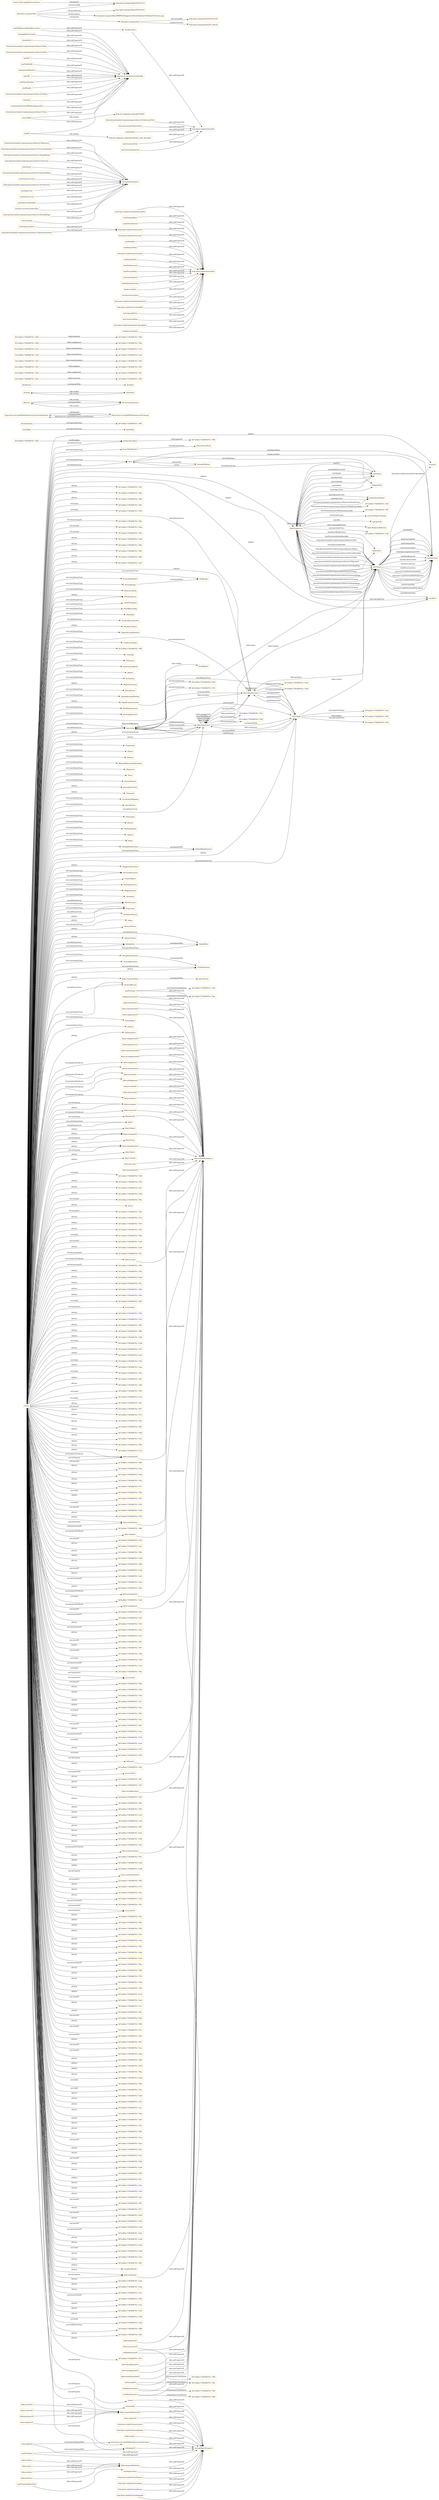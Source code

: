 digraph ar2dtool_diagram { 
rankdir=LR;
size="1501"
node [shape = rectangle, color="orange"]; "base:ObraArtistica" "base:Blog" ":AnalogItem" ":ProceedingsPaper" "3b7ec8bd:17363006761:-7f94" ":ReferenceWork" ":PeriodicalIssue" ":CaseForSupport" ":SoundRecording" ":Metadata" ":ArchivalDocumentSet" "3b7ec8bd:17363006761:-7f93" ":BachelorsThesis" ":DigitalStorageMedium" "fabio:Endeavour" ":ConferencePaper" "3b7ec8bd:17363006761:-7f6f" ":Ontology" ":Thesaurus" ":InstructionalWork" ":Report" "http://www.w3.org/2004/02/skos/core#ConceptScheme" ":Vocabulary" ":ReportDocument" ":JournalIssue" ":StorageMedium" ":AnalogStorageMedium" ":Abstract" ":DisciplineDictionary" ":WebManifestation" ":PatentApplication" "fabio:Item" ":StillImage" ":Item" ":RapidCommunication" ":Proposition" ":Patent" ":Dataset" ":MinimalInformationStandard" ":Magazine" ":Excerpt" ":Entry" ":JournalVolume" ":JournalNewsItem" ":Taxonomy" ":VocabularyMapping" ":Quotation" ":Specification" ":AnalogManifestation" ":BriefReport" ":BookSeries" ":Newspaper" ":Review" ":WorkshopPaper" "owl:Thing" ":Opinion" ":Book" ":MovingImage" "fabio:Expression" "3b7ec8bd:17363006761:-7f8d" ":MagazineNewsItem" ":ArchivalDocument" "http://www.w3.org/2004/02/skos/core#Concept" ":BookSet" ":ProjectReport" ":NewspaperIssue" ":MagazineIssue" ":Periodical" ":Manifestation" ":SubjectDiscipline" ":Expression" ":PeriodicalVolume" ":Policy" ":StructuredSummary" ":DoctoralThesis" ":SubjectTerm" ":MastersThesis" "fabio:Manifestation" ":GrantApplication" ":DigitalItem" ":DigitalManifestation" ":ArchivalRecord" ":TermDictionary" "fabio:Work" ":NewsReport" ":Journal" ":PeriodicalItem" ":AuthorityFile" ":Work" "fabio:Person" "3b7ec8bd:17363006761:-7f5d" "fabio:Subject" "3b7ec8bd:17363006761:-7edc" "3b7ec8bd:17363006761:-7f5b" "3b7ec8bd:17363006761:-7f33" "3b7ec8bd:17363006761:-7f4f" "3b7ec8bd:17363006761:-7eef" "fabio:ResponsibleEntity" "fabio:CorporateBody" "3b7ec8bd:17363006761:-7ec6" "3b7ec8bd:17363006761:-7f42" "fabio:Event" "3b7ec8bd:17363006761:-7f4d" "3b7ec8bd:17363006761:-7f32" "3b7ec8bd:17363006761:-7ed5" "3b7ec8bd:17363006761:-7f5c" "3b7ec8bd:17363006761:-7f4e" "3b7ec8bd:17363006761:-7ebf" "fabio:Place" "3b7ec8bd:17363006761:-7ec5" "3b7ec8bd:17363006761:-7f30" "3b7ec8bd:17363006761:-7f25" "3b7ec8bd:17363006761:-7ef0" "3b7ec8bd:17363006761:-7f50" "3b7ec8bd:17363006761:-7ed4" "3b7ec8bd:17363006761:-7f48" "3b7ec8bd:17363006761:-7f5e" "3b7ec8bd:17363006761:-7f49" "fabio:Object" "3b7ec8bd:17363006761:-7f2f" "3b7ec8bd:17363006761:-7f1f" "fabio:Concept" "3b7ec8bd:17363006761:-7edf" ; /*classes style*/
	"fabio:imitation" -> "fabio:relatedEndeavour" [ label = "rdfs:subPropertyOf" ];
	":hasPortrayal" -> "3b7ec8bd:17363006761:-7fa0" [ label = "owl:propertyChainAxiom" ];
	":hasPortrayal" -> "fabio:relatedEndeavour" [ label = "rdfs:subPropertyOf" ];
	"fabio:Manifestation" -> "3b7ec8bd:17363006761:-7ed4" [ label = "owl:equivalentClass" ];
	"fabio:Manifestation" -> "fabio:Work" [ label = "owl:disjointWith" ];
	"fabio:Manifestation" -> "3b7ec8bd:17363006761:-7ed5" [ label = "owl:equivalentClass" ];
	"http://purl.org/dc/terms/dateAccepted" -> "http://purl.org/dc/terms/date" [ label = "rdfs:subPropertyOf" ];
	"http://prismstandard.org/namespaces/basic/2.0/keyword" -> "owl:topDataProperty" [ label = "rdfs:subPropertyOf" ];
	":RapidCommunication" -> ":BriefReport" [ label = "rdfs:seeAlso" ];
	"base:Blog" -> "fabio:Blog" [ label = "owl:equivalentClass" ];
	":hasEmbargoDate" -> "http://purl.org/dc/terms/date" [ label = "rdfs:subPropertyOf" ];
	"fabio:successorOf" -> "fabio:relatedEndeavour" [ label = "rdfs:subPropertyOf" ];
	":isRepresentationOf" -> "fabio:relatedEndeavour" [ label = "rdfs:subPropertyOf" ];
	":isRepresentationOf" -> "3b7ec8bd:17363006761:-7fbc" [ label = "owl:propertyChainAxiom" ];
	"http://prismstandard.org/namespaces/basic/2.0/versionIdentifier" -> "owl:topDataProperty" [ label = "rdfs:subPropertyOf" ];
	"fabio:subject" -> "owl:topObjectProperty" [ label = "rdfs:subPropertyOf" ];
	":hasStandardNumber" -> "http://purl.org/dc/terms/identifier" [ label = "rdfs:subPropertyOf" ];
	"fabio:exemplar" -> "fabio:relatedEndeavour" [ label = "rdfs:subPropertyOf" ];
	"fabio:successor" -> "fabio:relatedEndeavour" [ label = "rdfs:subPropertyOf" ];
	":hasDateCollected" -> "http://purl.org/dc/terms/date" [ label = "rdfs:subPropertyOf" ];
	"fabio:CorporateBody" -> "fabio:Person" [ label = "owl:disjointWith" ];
	"fabio:ownerOf" -> "fabio:responsibleEntityOf" [ label = "rdfs:subPropertyOf" ];
	"http://prismstandard.org/namespaces/basic/2.0/alternateTitle" -> "http://purl.org/dc/terms/title" [ label = "rdfs:subPropertyOf" ];
	"fabio:Expression" -> "3b7ec8bd:17363006761:-7edf" [ label = "owl:equivalentClass" ];
	"fabio:Expression" -> "fabio:Work" [ label = "owl:disjointWith" ];
	"fabio:Expression" -> "fabio:Manifestation" [ label = "owl:disjointWith" ];
	"fabio:Expression" -> "3b7ec8bd:17363006761:-7f1f" [ label = "owl:equivalentClass" ];
	"fabio:Expression" -> "fabio:Item" [ label = "owl:disjointWith" ];
	"fabio:responsibleEntity" -> "owl:topObjectProperty" [ label = "rdfs:subPropertyOf" ];
	"http://prismstandard.org/namespaces/basic/2.0/pageRange" -> "owl:topDataProperty" [ label = "rdfs:subPropertyOf" ];
	"http://purl.org/dc/terms/license" -> "owl:topObjectProperty" [ label = "rdfs:subPropertyOf" ];
	"fabio:creatorOf" -> "fabio:responsibleEntityOf" [ label = "rdfs:subPropertyOf" ];
	"fabio:creator" -> "fabio:responsibleEntity" [ label = "rdfs:subPropertyOf" ];
	":hasPublicationYear" -> "http://purl.org/dc/terms/issued" [ label = "rdfs:subPropertyOf" ];
	"fabio:partOf" -> "fabio:relatedEndeavour" [ label = "rdfs:subPropertyOf" ];
	"http://prismstandard.org/namespaces/basic/2.0/section" -> "owl:topDataProperty" [ label = "rdfs:subPropertyOf" ];
	"http://purl.org/dc/terms/valid" -> "http://purl.org/dc/terms/date" [ label = "rdfs:subPropertyOf" ];
	":hasDeadline" -> "http://purl.org/dc/terms/date" [ label = "rdfs:subPropertyOf" ];
	":hasRequestDate" -> "http://purl.org/dc/terms/date" [ label = "rdfs:subPropertyOf" ];
	"base:ObraArtistica" -> "fabio:ArtisticWork" [ label = "owl:equivalentClass" ];
	"fabio:arrangementOf" -> "fabio:relatedEndeavour" [ label = "rdfs:subPropertyOf" ];
	":hasURL" -> "http://purl.org/dc/terms/identifier" [ label = "rdfs:subPropertyOf" ];
	"fabio:transformationOf" -> "fabio:relatedEndeavour" [ label = "rdfs:subPropertyOf" ];
	"http://prismstandard.org/namespaces/basic/2.0/publicationDate" -> "http://purl.org/dc/terms/issued" [ label = "rdfs:subPropertyOf" ];
	"http://purl.org/dc/terms/created" -> "http://purl.org/dc/terms/date" [ label = "rdfs:subPropertyOf" ];
	"https://w3id.org/def/microrrelatos" -> "http://purl.org/spar/fabio/2019-02-19" [ label = "owl:imports" ];
	":hasSubjectTerm" -> "owl:topObjectProperty" [ label = "rdfs:subPropertyOf" ];
	"fabio:imitationOf" -> "fabio:relatedEndeavour" [ label = "rdfs:subPropertyOf" ];
	"fabio:exemplarOf" -> "fabio:relatedEndeavour" [ label = "rdfs:subPropertyOf" ];
	":hasDepositDate" -> "http://purl.org/dc/terms/date" [ label = "rdfs:subPropertyOf" ];
	":hasSeason" -> "owl:topDataProperty" [ label = "rdfs:subPropertyOf" ];
	"fabio:embodimentOf" -> "fabio:relatedEndeavour" [ label = "rdfs:subPropertyOf" ];
	":isManifestationOf" -> "fabio:relatedEndeavour" [ label = "rdfs:subPropertyOf" ];
	":isManifestationOf" -> "3b7ec8bd:17363006761:-7f80" [ label = "owl:propertyChainAxiom" ];
	"http://purl.org/dc/terms/format" -> "owl:topObjectProperty" [ label = "rdfs:subPropertyOf" ];
	":hasPatentNumber" -> "http://purl.org/dc/terms/identifier" [ label = "rdfs:subPropertyOf" ];
	":hasDateReceived" -> "http://purl.org/dc/terms/date" [ label = "rdfs:subPropertyOf" ];
	":hasHandle" -> "http://purl.org/dc/terms/identifier" [ label = "rdfs:subPropertyOf" ];
	"http://prismstandard.org/namespaces/basic/2.0/startingPage" -> "owl:topDataProperty" [ label = "rdfs:subPropertyOf" ];
	":isPortrayalOf" -> "3b7ec8bd:17363006761:-7fdc" [ label = "owl:propertyChainAxiom" ];
	":isPortrayalOf" -> "fabio:relatedEndeavour" [ label = "rdfs:subPropertyOf" ];
	"http://purl.org/dc/terms/language" -> "owl:topObjectProperty" [ label = "rdfs:subPropertyOf" ];
	":hasDecisionDate" -> "http://purl.org/dc/terms/date" [ label = "rdfs:subPropertyOf" ];
	"http://prismstandard.org/namespaces/basic/2.0/eIssn" -> "http://purl.org/dc/terms/identifier" [ label = "rdfs:subPropertyOf" ];
	"http://www.w3.org/2004/02/skos/core#Concept" -> "http://www.w3.org/2004/02/skos/core#ConceptScheme" [ label = "owl:disjointWith" ];
	":hasCharacterCount" -> "owl:topDataProperty" [ label = "rdfs:subPropertyOf" ];
	":dateLastUpdated" -> "http://purl.org/dc/terms/date" [ label = "rdfs:subPropertyOf" ];
	"fabio:summarization" -> "fabio:relatedEndeavour" [ label = "rdfs:subPropertyOf" ];
	"fabio:reproductionOf" -> "fabio:relatedEndeavour" [ label = "rdfs:subPropertyOf" ];
	"fabio:supplementOf" -> "fabio:relatedEndeavour" [ label = "rdfs:subPropertyOf" ];
	":hasIssnL" -> "http://purl.org/dc/terms/identifier" [ label = "rdfs:subPropertyOf" ];
	"fabio:complementOf" -> "fabio:relatedEndeavour" [ label = "rdfs:subPropertyOf" ];
	"fabio:realization" -> "fabio:relatedEndeavour" [ label = "rdfs:subPropertyOf" ];
	":hasEmbargoDuration" -> "http://purl.org/dc/terms/date" [ label = "rdfs:subPropertyOf" ];
	":StructuredSummary" -> ":Abstract" [ label = "rdfs:seeAlso" ];
	":Excerpt" -> ":Quotation" [ label = "rdfs:seeAlso" ];
	"http://prismstandard.org/namespaces/basic/2.0/wordCount" -> "owl:topDataProperty" [ label = "rdfs:subPropertyOf" ];
	"base:microrrelatoTieneTitulo" -> "http://purl.org/dc/terms/title" [ label = "rdfs:subPropertyOf" ];
	":isStoredOn" -> "owl:topObjectProperty" [ label = "rdfs:subPropertyOf" ];
	":isDisciplineOf" -> "http://www.w3.org/2004/02/skos/core#inScheme" [ label = "owl:propertyDisjointWith" ];
	":isDisciplineOf" -> "owl:topObjectProperty" [ label = "rdfs:subPropertyOf" ];
	":hasAccessDate" -> "http://purl.org/dc/terms/date" [ label = "rdfs:subPropertyOf" ];
	":hasNationalLibraryOfMedicineJournalId" -> "http://purl.org/dc/terms/identifier" [ label = "rdfs:subPropertyOf" ];
	":hasDistributionDate" -> "http://purl.org/dc/terms/date" [ label = "rdfs:subPropertyOf" ];
	"fabio:supplement" -> "fabio:relatedEndeavour" [ label = "rdfs:subPropertyOf" ];
	"fabio:Work" -> "3b7ec8bd:17363006761:-7f25" [ label = "owl:equivalentClass" ];
	"fabio:Work" -> "3b7ec8bd:17363006761:-7edc" [ label = "owl:equivalentClass" ];
	":hasRepresentation" -> "fabio:relatedEndeavour" [ label = "rdfs:subPropertyOf" ];
	":hasRepresentation" -> "3b7ec8bd:17363006761:-7fdf" [ label = "owl:propertyChainAxiom" ];
	":PeriodicalItem" -> "3b7ec8bd:17363006761:-7f93" [ label = "owl:equivalentClass" ];
	"http://prismstandard.org/namespaces/basic/2.0/issn" -> "http://purl.org/dc/terms/identifier" [ label = "rdfs:subPropertyOf" ];
	"http://purl.org/dc/terms/dateSubmitted" -> "http://purl.org/dc/terms/date" [ label = "rdfs:subPropertyOf" ];
	":hasPageCount" -> "owl:topDataProperty" [ label = "rdfs:subPropertyOf" ];
	"fabio:reproduction" -> "fabio:relatedEndeavour" [ label = "rdfs:subPropertyOf" ];
	"fabio:producerOf" -> "fabio:responsibleEntityOf" [ label = "rdfs:subPropertyOf" ];
	":stores" -> "owl:topObjectProperty" [ label = "rdfs:subPropertyOf" ];
	":AnalogManifestation" -> ":DigitalManifestation" [ label = "owl:disjointWith" ];
	"fabio:summarizationOf" -> "fabio:relatedEndeavour" [ label = "rdfs:subPropertyOf" ];
	"fabio:transformation" -> "fabio:relatedEndeavour" [ label = "rdfs:subPropertyOf" ];
	":Abstract" -> ":StructuredSummary" [ label = "rdfs:seeAlso" ];
	":Abstract" -> ":StructuredSummary" [ label = "owl:disjointWith" ];
	"fabio:translation" -> "fabio:relatedEndeavour" [ label = "rdfs:subPropertyOf" ];
	":hasVolumeCount" -> "owl:topDataProperty" [ label = "rdfs:subPropertyOf" ];
	"fabio:reconfigurationOf" -> "fabio:relatedEndeavour" [ label = "rdfs:subPropertyOf" ];
	"http://www.w3.org/2004/02/skos/core#inScheme" -> "owl:topObjectProperty" [ label = "rdfs:subPropertyOf" ];
	"http://purl.org/dc/terms/modified" -> "http://purl.org/dc/terms/date" [ label = "rdfs:subPropertyOf" ];
	"fabio:abridgement" -> "fabio:relatedEndeavour" [ label = "rdfs:subPropertyOf" ];
	":hasDiscipline" -> ":isSchemeOf" [ label = "owl:propertyDisjointWith" ];
	":hasDiscipline" -> "owl:topObjectProperty" [ label = "rdfs:subPropertyOf" ];
	"http://purl.org/dc/terms/rights" -> "owl:topObjectProperty" [ label = "rdfs:subPropertyOf" ];
	"fabio:subjectOf" -> "owl:topObjectProperty" [ label = "rdfs:subPropertyOf" ];
	"http://purl.org/dc/terms/creator" -> "owl:topObjectProperty" [ label = "rdfs:subPropertyOf" ];
	"fabio:owner" -> "fabio:responsibleEntity" [ label = "rdfs:subPropertyOf" ];
	":hasManifestation" -> "fabio:relatedEndeavour" [ label = "rdfs:subPropertyOf" ];
	":hasManifestation" -> "3b7ec8bd:17363006761:-7fb0" [ label = "owl:propertyChainAxiom" ];
	"http://purl.org/spar/fabio" -> "http://purl.org/spar/fabio/2018-05-02" [ label = "owl:priorVersion" ];
	"http://purl.org/spar/fabio" -> "http://purl.org/spar/fabio/2019-02-19" [ label = "owl:versionIRI" ];
	"http://purl.org/spar/fabio" -> "http://purl.org/spar/fabio/FRBR%20diagram%20with%20new%20Fabio%20verbs.png" [ label = "dc:description" ];
	"http://purl.org/spar/fabio" -> "http://purl.org/spar/frbr" [ label = "owl:imports" ];
	"fabio:revision" -> "fabio:relatedEndeavour" [ label = "rdfs:subPropertyOf" ];
	":hasCODEN" -> "http://purl.org/dc/terms/identifier" [ label = "rdfs:subPropertyOf" ];
	":hasCODEN" -> "http://en.wikipedia.org/wiki/CODEN" [ label = "rdfs:seeAlso" ];
	":hasPubMedCentralId" -> "http://purl.org/dc/terms/identifier" [ label = "rdfs:subPropertyOf" ];
	":hasPII" -> "http://purl.org/dc/terms/identifier" [ label = "rdfs:subPropertyOf" ];
	":hasPII" -> "http://en.wikipedia.org/wiki/Publisher_Item_Identifier" [ label = "rdfs:seeAlso" ];
	":DisciplineDictionary" -> ":TermDictionary" [ label = "owl:disjointWith" ];
	"fabio:Item" -> "3b7ec8bd:17363006761:-7f2f" [ label = "owl:equivalentClass" ];
	"fabio:Item" -> "fabio:Work" [ label = "owl:disjointWith" ];
	"fabio:Item" -> "fabio:Manifestation" [ label = "owl:disjointWith" ];
	"fabio:Item" -> "3b7ec8bd:17363006761:-7f30" [ label = "owl:equivalentClass" ];
	"fabio:revisionOf" -> "fabio:relatedEndeavour" [ label = "rdfs:subPropertyOf" ];
	":hasSubtitle" -> "http://purl.org/dc/terms/title" [ label = "rdfs:subPropertyOf" ];
	"fabio:alternateOf" -> "fabio:relatedEndeavour" [ label = "rdfs:subPropertyOf" ];
	":hasShortTitle" -> "http://purl.org/dc/terms/title" [ label = "rdfs:subPropertyOf" ];
	":MovingImage" -> ":StillImage" [ label = "owl:disjointWith" ];
	"fabio:realizationOf" -> "fabio:relatedEndeavour" [ label = "rdfs:subPropertyOf" ];
	":hasArXivId" -> "http://purl.org/dc/terms/identifier" [ label = "rdfs:subPropertyOf" ];
	"fabio:alternate" -> "fabio:relatedEndeavour" [ label = "rdfs:subPropertyOf" ];
	":hasSequenceIdentifier" -> "owl:topDataProperty" [ label = "rdfs:subPropertyOf" ];
	"http://prismstandard.org/namespaces/basic/2.0/doi" -> "http://purl.org/dc/terms/identifier" [ label = "rdfs:subPropertyOf" ];
	":hasTranslatedTitle" -> "http://purl.org/dc/terms/title" [ label = "rdfs:subPropertyOf" ];
	":hasElectronicArticleIdentifier" -> "owl:topDataProperty" [ label = "rdfs:subPropertyOf" ];
	"http://prismstandard.org/namespaces/basic/2.0/isbn" -> "http://purl.org/dc/terms/identifier" [ label = "rdfs:subPropertyOf" ];
	"fabio:realizer" -> "fabio:responsibleEntity" [ label = "rdfs:subPropertyOf" ];
	"http://prismstandard.org/namespaces/basic/2.0/endingPage" -> "owl:topDataProperty" [ label = "rdfs:subPropertyOf" ];
	"fabio:embodiment" -> "fabio:relatedEndeavour" [ label = "rdfs:subPropertyOf" ];
	"http://purl.org/spar/frbr" -> "http://purl.org/spar/frbr/2018-03-29" [ label = "owl:versionIRI" ];
	"http://purl.org/spar/frbr" -> "http://purl.org/spar/frbr/2011-06-29" [ label = "owl:priorVersion" ];
	"NULL" -> "fabio:Work" [ label = "owl:someValuesFrom" ];
	"NULL" -> "fabio:revision" [ label = "swrl:propertyPredicate" ];
	"NULL" -> ":SoundRecording" [ label = "owl:someValuesFrom" ];
	"NULL" -> "3b7ec8bd:17363006761:-7ef8" [ label = "swrl:head" ];
	"NULL" -> "3b7ec8bd:17363006761:-7f5f" [ label = "rdf:first" ];
	"NULL" -> "3b7ec8bd:17363006761:-7f21" [ label = "rdf:rest" ];
	"NULL" -> "fabio:Expression" [ label = "rdf:first" ];
	"NULL" -> ":Thesaurus" [ label = "rdf:first" ];
	"NULL" -> "3b7ec8bd:17363006761:-7e9e" [ label = "rdf:rest" ];
	"NULL" -> "3b7ec8bd:17363006761:-7f6c" [ label = "owl:unionOf" ];
	"NULL" -> ":NewspaperIssue" [ label = "owl:someValuesFrom" ];
	"NULL" -> "fabio:Event" [ label = "rdf:first" ];
	"NULL" -> "rdf:nil" [ label = "rdf:rest" ];
	"NULL" -> ":ProceedingsPaper" [ label = "owl:someValuesFrom" ];
	"NULL" -> "3b7ec8bd:17363006761:-7f2e" [ label = "owl:members" ];
	"NULL" -> "3b7ec8bd:17363006761:-7f12" [ label = "rdf:rest" ];
	"NULL" -> "3b7ec8bd:17363006761:-7f19" [ label = "rdf:first" ];
	"NULL" -> "3b7ec8bd:17363006761:-7fc8" [ label = "rdf:rest" ];
	"NULL" -> "3b7ec8bd:17363006761:-7f2b" [ label = "swrl:head" ];
	"NULL" -> "3b7ec8bd:17363006761:-7eb5" [ label = "owl:unionOf" ];
	"NULL" -> "3b7ec8bd:17363006761:-7ee9" [ label = "rdf:rest" ];
	"NULL" -> "3b7ec8bd:17363006761:-7ff1" [ label = "owl:intersectionOf" ];
	"NULL" -> "3b7ec8bd:17363006761:-7f92" [ label = "owl:intersectionOf" ];
	"NULL" -> "3b7ec8bd:17363006761:-7f55" [ label = "rdf:first" ];
	"NULL" -> "3b7ec8bd:17363006761:-7eb9" [ label = "rdf:rest" ];
	"NULL" -> ":ArchivalDocument" [ label = "owl:allValuesFrom" ];
	"NULL" -> ":DigitalItem" [ label = "owl:someValuesFrom" ];
	"NULL" -> ":Expression" [ label = "owl:allValuesFrom" ];
	"NULL" -> "3b7ec8bd:17363006761:-7f2c" [ label = "rdf:first" ];
	"NULL" -> "3b7ec8bd:17363006761:-7f28" [ label = "rdf:first" ];
	"NULL" -> ":Work" [ label = "owl:someValuesFrom" ];
	"NULL" -> "3b7ec8bd:17363006761:-7f0d" [ label = "rdf:first" ];
	"NULL" -> ":Item" [ label = "owl:allValuesFrom" ];
	"NULL" -> ":DigitalItem" [ label = "owl:allValuesFrom" ];
	"NULL" -> "3b7ec8bd:17363006761:-7f40" [ label = "swrl:head" ];
	"NULL" -> ":AuthorityFile" [ label = "rdf:first" ];
	"NULL" -> "urn:swrl#e1" [ label = "swrl:argument1" ];
	"NULL" -> "3b7ec8bd:17363006761:-7f56" [ label = "rdf:first" ];
	"NULL" -> ":MovingImage" [ label = "owl:someValuesFrom" ];
	"NULL" -> "fabio:adaption" [ label = "swrl:propertyPredicate" ];
	"NULL" -> "3b7ec8bd:17363006761:-7ef2" [ label = "rdf:rest" ];
	"NULL" -> ":Metadata" [ label = "owl:someValuesFrom" ];
	"NULL" -> "3b7ec8bd:17363006761:-7f45" [ label = "rdf:rest" ];
	"NULL" -> "3b7ec8bd:17363006761:-7f60" [ label = "rdf:first" ];
	"NULL" -> "3b7ec8bd:17363006761:-7f29" [ label = "rdf:first" ];
	"NULL" -> ":MastersThesis" [ label = "rdf:first" ];
	"NULL" -> "3b7ec8bd:17363006761:-7ed9" [ label = "swrl:body" ];
	"NULL" -> "3b7ec8bd:17363006761:-7f15" [ label = "rdf:rest" ];
	"NULL" -> ":Review" [ label = "owl:someValuesFrom" ];
	"NULL" -> "3b7ec8bd:17363006761:-7ecb" [ label = "rdf:first" ];
	"NULL" -> "3b7ec8bd:17363006761:-7ef5" [ label = "swrl:body" ];
	"NULL" -> "3b7ec8bd:17363006761:-7eaa" [ label = "rdf:first" ];
	"NULL" -> "3b7ec8bd:17363006761:-7f3a" [ label = "swrl:body" ];
	"NULL" -> "3b7ec8bd:17363006761:-7f22" [ label = "rdf:first" ];
	"NULL" -> ":Item" [ label = "owl:someValuesFrom" ];
	"NULL" -> "fabio:embodiment" [ label = "owl:onProperty" ];
	"NULL" -> "3b7ec8bd:17363006761:-7ef6" [ label = "rdf:rest" ];
	"NULL" -> "3b7ec8bd:17363006761:-7f05" [ label = "swrl:head" ];
	"NULL" -> "3b7ec8bd:17363006761:-7ec2" [ label = "swrl:body" ];
	"NULL" -> "3b7ec8bd:17363006761:-7fb1" [ label = "rdf:rest" ];
	"NULL" -> "3b7ec8bd:17363006761:-7f27" [ label = "owl:unionOf" ];
	"NULL" -> ":Policy" [ label = "owl:someValuesFrom" ];
	"NULL" -> "3b7ec8bd:17363006761:-7f7a" [ label = "rdf:rest" ];
	"NULL" -> "fabio:Manifestation" [ label = "rdf:first" ];
	"NULL" -> "3b7ec8bd:17363006761:-7f23" [ label = "rdf:first" ];
	"NULL" -> "3b7ec8bd:17363006761:-7f0c" [ label = "rdf:rest" ];
	"NULL" -> ":stores" [ label = "owl:onProperty" ];
	"NULL" -> "3b7ec8bd:17363006761:-7ed0" [ label = "rdf:first" ];
	"NULL" -> ":InstructionalWork" [ label = "owl:someValuesFrom" ];
	"NULL" -> "3b7ec8bd:17363006761:-7fa2" [ label = "rdf:rest" ];
	"NULL" -> "3b7ec8bd:17363006761:-7f04" [ label = "rdf:first" ];
	"NULL" -> ":Report" [ label = "owl:someValuesFrom" ];
	"NULL" -> "fabio:partOf" [ label = "owl:onProperty" ];
	"NULL" -> "3b7ec8bd:17363006761:-7ec3" [ label = "rdf:rest" ];
	"NULL" -> ":AnalogManifestation" [ label = "owl:someValuesFrom" ];
	"NULL" -> "3b7ec8bd:17363006761:-7f68" [ label = "owl:unionOf" ];
	"NULL" -> "3b7ec8bd:17363006761:-7fed" [ label = "rdf:rest" ];
	"NULL" -> "fabio:Expression" [ label = "owl:allValuesFrom" ];
	"NULL" -> "3b7ec8bd:17363006761:-7ebd" [ label = "rdf:rest" ];
	"NULL" -> "3b7ec8bd:17363006761:-7f2d" [ label = "rdf:rest" ];
	"NULL" -> "3b7ec8bd:17363006761:-7f71" [ label = "rdf:rest" ];
	"NULL" -> "3b7ec8bd:17363006761:-7f36" [ label = "swrl:body" ];
	"NULL" -> "3b7ec8bd:17363006761:-7f53" [ label = "rdf:first" ];
	"NULL" -> "3b7ec8bd:17363006761:-7f38" [ label = "swrl:head" ];
	"NULL" -> "3b7ec8bd:17363006761:-7eb8" [ label = "owl:unionOf" ];
	"NULL" -> "fabio:Subject" [ label = "rdf:first" ];
	"NULL" -> "3b7ec8bd:17363006761:-7f18" [ label = "rdf:rest" ];
	"NULL" -> "3b7ec8bd:17363006761:-7f66" [ label = "owl:intersectionOf" ];
	"NULL" -> "3b7ec8bd:17363006761:-7fa3" [ label = "owl:unionOf" ];
	"NULL" -> ":Dataset" [ label = "owl:someValuesFrom" ];
	"NULL" -> "3b7ec8bd:17363006761:-7eae" [ label = "rdf:rest" ];
	"NULL" -> "3b7ec8bd:17363006761:-7f62" [ label = "rdf:rest" ];
	"NULL" -> ":CaseForSupport" [ label = "owl:someValuesFrom" ];
	"NULL" -> "fabio:Work" [ label = "owl:allValuesFrom" ];
	"NULL" -> ":DoctoralThesis" [ label = "rdf:first" ];
	"NULL" -> "3b7ec8bd:17363006761:-7ea8" [ label = "rdf:first" ];
	"NULL" -> "3b7ec8bd:17363006761:-7f09" [ label = "rdf:rest" ];
	"NULL" -> "3b7ec8bd:17363006761:-7eab" [ label = "owl:unionOf" ];
	"NULL" -> "fabio:realizationOf" [ label = "rdf:first" ];
	"NULL" -> ":ArchivalDocument" [ label = "owl:someValuesFrom" ];
	"NULL" -> "3b7ec8bd:17363006761:-7ee3" [ label = "rdf:rest" ];
	"NULL" -> "3b7ec8bd:17363006761:-7ede" [ label = "owl:intersectionOf" ];
	"NULL" -> "3b7ec8bd:17363006761:-7ed1" [ label = "rdf:first" ];
	"NULL" -> ":AnalogStorageMedium" [ label = "owl:someValuesFrom" ];
	"NULL" -> "xsd:gYear" [ label = "rdf:first" ];
	"NULL" -> "3b7ec8bd:17363006761:-7ed2" [ label = "swrl:body" ];
	"NULL" -> "fabio:arrangement" [ label = "swrl:propertyPredicate" ];
	"NULL" -> "3b7ec8bd:17363006761:-7f1b" [ label = "owl:unionOf" ];
	"NULL" -> "3b7ec8bd:17363006761:-7faf" [ label = "owl:intersectionOf" ];
	"NULL" -> "3b7ec8bd:17363006761:-7f10" [ label = "rdf:rest" ];
	"NULL" -> "3b7ec8bd:17363006761:-7eb2" [ label = "owl:intersectionOf" ];
	"NULL" -> ":DisciplineDictionary" [ label = "owl:someValuesFrom" ];
	"NULL" -> "3b7ec8bd:17363006761:-7ee7" [ label = "rdf:rest" ];
	"NULL" -> "fabio:exemplarOf" [ label = "rdf:first" ];
	"NULL" -> "fabio:CorporateBody" [ label = "rdf:first" ];
	"NULL" -> ":BachelorsThesis" [ label = "rdf:first" ];
	"NULL" -> "fabio:supplement" [ label = "swrl:propertyPredicate" ];
	"NULL" -> "3b7ec8bd:17363006761:-7f47" [ label = "owl:unionOf" ];
	"NULL" -> "3b7ec8bd:17363006761:-7f57" [ label = "rdf:first" ];
	"NULL" -> ":MagazineNewsItem" [ label = "rdf:first" ];
	"NULL" -> "fabio:Work" [ label = "rdf:first" ];
	"NULL" -> ":ConferencePaper" [ label = "owl:someValuesFrom" ];
	"NULL" -> ":PeriodicalIssue" [ label = "owl:someValuesFrom" ];
	"NULL" -> ":Expression" [ label = "rdf:first" ];
	"NULL" -> "fabio:imitation" [ label = "swrl:propertyPredicate" ];
	"NULL" -> "3b7ec8bd:17363006761:-7efb" [ label = "owl:unionOf" ];
	"NULL" -> "3b7ec8bd:17363006761:-7ef9" [ label = "swrl:head" ];
	"NULL" -> "3b7ec8bd:17363006761:-7ecd" [ label = "owl:intersectionOf" ];
	"NULL" -> "3b7ec8bd:17363006761:-7f3b" [ label = "swrl:head" ];
	"NULL" -> ":PeriodicalVolume" [ label = "rdf:first" ];
	"NULL" -> ":PeriodicalIssue" [ label = "rdf:first" ];
	"NULL" -> ":Opinion" [ label = "owl:someValuesFrom" ];
	"NULL" -> "urn:swrl#e2" [ label = "swrl:argument2" ];
	"NULL" -> "3b7ec8bd:17363006761:-7f64" [ label = "owl:unionOf" ];
	"NULL" -> "3b7ec8bd:17363006761:-7fa8" [ label = "rdf:rest" ];
	"NULL" -> "fabio:embodimentOf" [ label = "owl:onProperty" ];
	"NULL" -> "3b7ec8bd:17363006761:-7f39" [ label = "rdf:first" ];
	"NULL" -> "3b7ec8bd:17363006761:-7ec7" [ label = "rdf:first" ];
	"NULL" -> "3b7ec8bd:17363006761:-7eec" [ label = "rdf:first" ];
	"NULL" -> "3b7ec8bd:17363006761:-7f02" [ label = "swrl:head" ];
	"NULL" -> "3b7ec8bd:17363006761:-7eac" [ label = "rdf:first" ];
	"NULL" -> "3b7ec8bd:17363006761:-7eb7" [ label = "owl:unionOf" ];
	"NULL" -> "fabio:embodimentOf" [ label = "rdf:first" ];
	"NULL" -> "3b7ec8bd:17363006761:-7eee" [ label = "rdf:rest" ];
	"NULL" -> "3b7ec8bd:17363006761:-7f16" [ label = "owl:intersectionOf" ];
	"NULL" -> "3b7ec8bd:17363006761:-7ea4" [ label = "swrl:body" ];
	"NULL" -> "fabio:Manifestation" [ label = "owl:someValuesFrom" ];
	"NULL" -> ":isSchemeOf" [ label = "owl:onProperty" ];
	"NULL" -> ":AnalogItem" [ label = "owl:allValuesFrom" ];
	"NULL" -> ":Work" [ label = "owl:allValuesFrom" ];
	"NULL" -> "fabio:realization" [ label = "rdf:first" ];
	"NULL" -> ":Ontology" [ label = "owl:someValuesFrom" ];
	"NULL" -> "fabio:Item" [ label = "owl:allValuesFrom" ];
	"NULL" -> "3b7ec8bd:17363006761:-7f76" [ label = "rdf:rest" ];
	"NULL" -> "fabio:exemplarOf" [ label = "owl:onProperty" ];
	"NULL" -> ":ArchivalRecord" [ label = "owl:allValuesFrom" ];
	"NULL" -> ":Journal" [ label = "owl:someValuesFrom" ];
	"NULL" -> "3b7ec8bd:17363006761:-7f35" [ label = "swrl:head" ];
	"NULL" -> "3b7ec8bd:17363006761:-7f34" [ label = "rdf:first" ];
	"NULL" -> ":WorkshopPaper" [ label = "owl:someValuesFrom" ];
	"NULL" -> "urn:swrl#w2" [ label = "swrl:argument2" ];
	"NULL" -> "3b7ec8bd:17363006761:-7f67" [ label = "rdf:rest" ];
	"NULL" -> "3b7ec8bd:17363006761:-7ef7" [ label = "rdf:rest" ];
	"NULL" -> "fabio:abridgement" [ label = "swrl:propertyPredicate" ];
	"NULL" -> "3b7ec8bd:17363006761:-7fb2" [ label = "rdf:rest" ];
	"NULL" -> "3b7ec8bd:17363006761:-7f5a" [ label = "rdf:rest" ];
	"NULL" -> ":JournalIssue" [ label = "owl:someValuesFrom" ];
	"NULL" -> ":Proposition" [ label = "owl:someValuesFrom" ];
	"NULL" -> "3b7ec8bd:17363006761:-7f43" [ label = "rdf:first" ];
	"NULL" -> "3b7ec8bd:17363006761:-7ec0" [ label = "rdf:rest" ];
	"NULL" -> "fabio:realizationOf" [ label = "swrl:propertyPredicate" ];
	"NULL" -> "3b7ec8bd:17363006761:-7eff" [ label = "rdf:first" ];
	"NULL" -> "3b7ec8bd:17363006761:-7f07" [ label = "rdf:rest" ];
	"NULL" -> ":GrantApplication" [ label = "owl:someValuesFrom" ];
	"NULL" -> "fabio:successor" [ label = "swrl:propertyPredicate" ];
	"NULL" -> "3b7ec8bd:17363006761:-7ea3" [ label = "rdf:rest" ];
	"NULL" -> "3b7ec8bd:17363006761:-7f58" [ label = "rdf:rest" ];
	"NULL" -> "3b7ec8bd:17363006761:-7ee1" [ label = "rdf:rest" ];
	"NULL" -> ":ReferenceWork" [ label = "owl:someValuesFrom" ];
	"NULL" -> "xsd:string" [ label = "owl:onDatatype" ];
	"NULL" -> "3b7ec8bd:17363006761:-7f51" [ label = "rdf:rest" ];
	"NULL" -> ":TermDictionary" [ label = "owl:someValuesFrom" ];
	"NULL" -> ":TermDictionary" [ label = "rdf:first" ];
	"NULL" -> "3b7ec8bd:17363006761:-7ee6" [ label = "rdf:first" ];
	"NULL" -> "3b7ec8bd:17363006761:-7ed8" [ label = "rdf:first" ];
	"NULL" -> ":ArchivalDocumentSet" [ label = "owl:allValuesFrom" ];
	"NULL" -> "fabio:Endeavour" [ label = "rdf:first" ];
	"NULL" -> ":RapidCommunication" [ label = "rdf:first" ];
	"NULL" -> "base:creaObraArtistica" [ label = "owl:onProperty" ];
	"NULL" -> ":Newspaper" [ label = "owl:someValuesFrom" ];
	"NULL" -> "3b7ec8bd:17363006761:-7f8f" [ label = "owl:members" ];
	"NULL" -> "3b7ec8bd:17363006761:-7f72" [ label = "rdf:rest" ];
	"NULL" -> "3b7ec8bd:17363006761:-7fc4" [ label = "rdf:rest" ];
	"NULL" -> "3b7ec8bd:17363006761:-7ee5" [ label = "rdf:rest" ];
	"NULL" -> "3b7ec8bd:17363006761:-7f1e" [ label = "owl:intersectionOf" ];
	"NULL" -> "urn:swrl#w1" [ label = "swrl:argument2" ];
	"NULL" -> "3b7ec8bd:17363006761:-7efc" [ label = "rdf:rest" ];
	"NULL" -> "fabio:exemplar" [ label = "rdf:first" ];
	"NULL" -> ":WebManifestation" [ label = "owl:someValuesFrom" ];
	"NULL" -> "3b7ec8bd:17363006761:-7f0a" [ label = "rdf:first" ];
	"NULL" -> "3b7ec8bd:17363006761:-7f59" [ label = "rdf:first" ];
	"NULL" -> "3b7ec8bd:17363006761:-7f31" [ label = "rdf:first" ];
	"NULL" -> "urn:swrl#e2" [ label = "swrl:argument1" ];
	"NULL" -> "3b7ec8bd:17363006761:-7eaf" [ label = "rdf:rest" ];
	"NULL" -> "fabio:Item" [ label = "rdf:first" ];
	"NULL" -> "fabio:translation" [ label = "swrl:propertyPredicate" ];
	"NULL" -> "3b7ec8bd:17363006761:-7f63" [ label = "rdf:rest" ];
	"NULL" -> "3b7ec8bd:17363006761:-7ed6" [ label = "rdf:rest" ];
	"NULL" -> "3b7ec8bd:17363006761:-7eed" [ label = "rdf:rest" ];
	"NULL" -> "fabio:transformation" [ label = "swrl:propertyPredicate" ];
	"NULL" -> "http://www.w3.org/2004/02/skos/core#inScheme" [ label = "owl:onProperty" ];
	"NULL" -> "fabio:summarization" [ label = "swrl:propertyPredicate" ];
	"NULL" -> "fabio:exemplar" [ label = "owl:onProperty" ];
	"NULL" -> "3b7ec8bd:17363006761:-7f6a" [ label = "owl:intersectionOf" ];
	"NULL" -> ":DigitalStorageMedium" [ label = "owl:someValuesFrom" ];
	"NULL" -> "3b7ec8bd:17363006761:-7fd6" [ label = "rdf:rest" ];
	"NULL" -> "3b7ec8bd:17363006761:-7f7e" [ label = "rdf:rest" ];
	"NULL" -> "3b7ec8bd:17363006761:-7e9d" [ label = "rdf:rest" ];
	"NULL" -> "3b7ec8bd:17363006761:-7f3f" [ label = "rdf:first" ];
	"NULL" -> ":Patent" [ label = "owl:someValuesFrom" ];
	"NULL" -> "3b7ec8bd:17363006761:-7ec9" [ label = "rdf:first" ];
	"NULL" -> ":StillImage" [ label = "owl:someValuesFrom" ];
	"NULL" -> "3b7ec8bd:17363006761:-7ee4" [ label = "owl:unionOf" ];
	"NULL" -> ":ProjectReport" [ label = "owl:someValuesFrom" ];
	"NULL" -> "3b7ec8bd:17363006761:-7fc7" [ label = "rdf:rest" ];
	"NULL" -> ":MinimalInformationStandard" [ label = "owl:someValuesFrom" ];
	"NULL" -> "3b7ec8bd:17363006761:-7f41" [ label = "rdf:first" ];
	"NULL" -> "3b7ec8bd:17363006761:-7eb4" [ label = "owl:unionOf" ];
	"NULL" -> "3b7ec8bd:17363006761:-7f96" [ label = "rdf:rest" ];
	"NULL" -> ":Entry" [ label = "owl:someValuesFrom" ];
	"NULL" -> ":Manifestation" [ label = "owl:someValuesFrom" ];
	"NULL" -> ":AnalogItem" [ label = "owl:someValuesFrom" ];
	"NULL" -> ":ReportDocument" [ label = "rdf:first" ];
	"NULL" -> "3b7ec8bd:17363006761:-7f7c" [ label = "owl:unionOf" ];
	"NULL" -> "3b7ec8bd:17363006761:-7fb3" [ label = "owl:members" ];
	"NULL" -> "3b7ec8bd:17363006761:-7f01" [ label = "rdf:first" ];
	"NULL" -> "3b7ec8bd:17363006761:-7ece" [ label = "owl:unionOf" ];
	"NULL" -> "3b7ec8bd:17363006761:-7ebb" [ label = "owl:unionOf" ];
	"NULL" -> "3b7ec8bd:17363006761:-7fdb" [ label = "rdf:rest" ];
	"NULL" -> "3b7ec8bd:17363006761:-7f78" [ label = "rdf:first" ];
	"NULL" -> "3b7ec8bd:17363006761:-7f4a" [ label = "rdf:first" ];
	"NULL" -> "fabio:realization" [ label = "owl:onProperty" ];
	"NULL" -> "3b7ec8bd:17363006761:-7edd" [ label = "rdf:rest" ];
	"NULL" -> "3b7ec8bd:17363006761:-7f0b" [ label = "swrl:body" ];
	"NULL" -> "3b7ec8bd:17363006761:-7f4c" [ label = "swrl:body" ];
	"NULL" -> "3b7ec8bd:17363006761:-7ea9" [ label = "rdf:rest" ];
	"NULL" -> "3b7ec8bd:17363006761:-7f6f" [ label = "owl:someValuesFrom" ];
	"NULL" -> "3b7ec8bd:17363006761:-7ef1" [ label = "rdf:rest" ];
	"NULL" -> ":Taxonomy" [ label = "rdf:first" ];
	"NULL" -> ":PatentApplication" [ label = "owl:someValuesFrom" ];
	"NULL" -> ":Expression" [ label = "owl:someValuesFrom" ];
	"NULL" -> "3b7ec8bd:17363006761:-7ecc" [ label = "rdf:first" ];
	"NULL" -> "3b7ec8bd:17363006761:-7f44" [ label = "rdf:rest" ];
	"NULL" -> "base:ObraArtistica" [ label = "owl:someValuesFrom" ];
	"NULL" -> ":Book" [ label = "owl:someValuesFrom" ];
	"NULL" -> "3b7ec8bd:17363006761:-7ef3" [ label = "rdf:first" ];
	"NULL" -> ":isStoredOn" [ label = "owl:onProperty" ];
	"NULL" -> "3b7ec8bd:17363006761:-7f14" [ label = "rdf:rest" ];
	"NULL" -> "3b7ec8bd:17363006761:-7f65" [ label = "rdf:rest" ];
	"NULL" -> "fabio:Object" [ label = "rdf:first" ];
	"NULL" -> "3b7ec8bd:17363006761:-7f1a" [ label = "rdf:rest" ];
	"NULL" -> "3b7ec8bd:17363006761:-7ebe" [ label = "owl:unionOf" ];
	"NULL" -> ":MagazineIssue" [ label = "owl:someValuesFrom" ];
	"NULL" -> ":DigitalManifestation" [ label = "owl:someValuesFrom" ];
	"NULL" -> "3b7ec8bd:17363006761:-7f2a" [ label = "rdf:first" ];
	"NULL" -> ":Specification" [ label = "owl:someValuesFrom" ];
	"NULL" -> ":Periodical" [ label = "owl:someValuesFrom" ];
	"NULL" -> "3b7ec8bd:17363006761:-7ea1" [ label = "rdf:rest" ];
	"NULL" -> "3b7ec8bd:17363006761:-7fa9" [ label = "owl:unionOf" ];
	"NULL" -> "3b7ec8bd:17363006761:-7ee8" [ label = "rdf:first" ];
	"NULL" -> "3b7ec8bd:17363006761:-7f26" [ label = "rdf:rest" ];
	"NULL" -> "fabio:Place" [ label = "rdf:first" ];
	"NULL" -> "3b7ec8bd:17363006761:-7f11" [ label = "rdf:first" ];
	"NULL" -> ":JournalVolume" [ label = "owl:someValuesFrom" ];
	"NULL" -> ":SubjectTerm" [ label = "owl:allValuesFrom" ];
	"NULL" -> "3b7ec8bd:17363006761:-7ebc" [ label = "rdf:rest" ];
	"NULL" -> "3b7ec8bd:17363006761:-7ef4" [ label = "rdf:rest" ];
	"NULL" -> "fabio:embodiment" [ label = "rdf:first" ];
	"NULL" -> "3b7ec8bd:17363006761:-7efa" [ label = "rdf:rest" ];
	"NULL" -> "3b7ec8bd:17363006761:-7fd7" [ label = "owl:unionOf" ];
	"NULL" -> "3b7ec8bd:17363006761:-7f17" [ label = "rdf:rest" ];
	"NULL" -> "3b7ec8bd:17363006761:-7eb0" [ label = "owl:unionOf" ];
	"NULL" -> "3b7ec8bd:17363006761:-7eb3" [ label = "rdf:rest" ];
	"NULL" -> "3b7ec8bd:17363006761:-7e9f" [ label = "owl:unionOf" ];
	"NULL" -> "3b7ec8bd:17363006761:-7eb1" [ label = "owl:intersectionOf" ];
	"NULL" -> "3b7ec8bd:17363006761:-7ea0" [ label = "rdf:rest" ];
	"NULL" -> "3b7ec8bd:17363006761:-7ead" [ label = "rdf:rest" ];
	"NULL" -> "3b7ec8bd:17363006761:-7ea6" [ label = "swrl:body" ];
	"NULL" -> "3b7ec8bd:17363006761:-7f1d" [ label = "rdf:rest" ];
	"NULL" -> "3b7ec8bd:17363006761:-7f61" [ label = "rdf:rest" ];
	"NULL" -> "xsd:gYearMonth" [ label = "rdf:first" ];
	"NULL" -> ":Vocabulary" [ label = "owl:someValuesFrom" ];
	"NULL" -> "3b7ec8bd:17363006761:-7eeb" [ label = "rdf:rest" ];
	"NULL" -> "3b7ec8bd:17363006761:-7fad" [ label = "rdf:rest" ];
	"NULL" -> ":VocabularyMapping" [ label = "owl:someValuesFrom" ];
	"NULL" -> "3b7ec8bd:17363006761:-7ec1" [ label = "rdf:rest" ];
	"NULL" -> ":Manifestation" [ label = "owl:allValuesFrom" ];
	"NULL" -> "fabio:Concept" [ label = "rdf:first" ];
	"NULL" -> "fabio:Item" [ label = "owl:someValuesFrom" ];
	"NULL" -> "3b7ec8bd:17363006761:-7f24" [ label = "owl:intersectionOf" ];
	"NULL" -> "3b7ec8bd:17363006761:-7eca" [ label = "rdf:first" ];
	"NULL" -> "3b7ec8bd:17363006761:-7ee2" [ label = "rdf:rest" ];
	"NULL" -> ":SubjectDiscipline" [ label = "owl:allValuesFrom" ];
	"NULL" -> "3b7ec8bd:17363006761:-7e9b" [ label = "rdf:rest" ];
	"NULL" -> "3b7ec8bd:17363006761:-7efd" [ label = "swrl:body" ];
	"NULL" -> "3b7ec8bd:17363006761:-7f89" [ label = "owl:withRestrictions" ];
	"NULL" -> "3b7ec8bd:17363006761:-7fef" [ label = "rdf:rest" ];
	"NULL" -> "fabio:complement" [ label = "swrl:propertyPredicate" ];
	"NULL" -> ":Magazine" [ label = "owl:someValuesFrom" ];
	"NULL" -> ":JournalNewsItem" [ label = "rdf:first" ];
	"NULL" -> "fabio:part" [ label = "owl:onProperty" ];
	"NULL" -> "3b7ec8bd:17363006761:-7f73" [ label = "rdf:rest" ];
	"NULL" -> "3b7ec8bd:17363006761:-7fc5" [ label = "rdf:rest" ];
	"NULL" -> "3b7ec8bd:17363006761:-7f4b" [ label = "rdf:first" ];
	"NULL" -> "3b7ec8bd:17363006761:-7f6d" [ label = "rdf:rest" ];
	"NULL" -> "3b7ec8bd:17363006761:-7f0e" [ label = "swrl:head" ];
	"NULL" -> "3b7ec8bd:17363006761:-7f54" [ label = "swrl:head" ];
	"NULL" -> "xsd:date" [ label = "rdf:first" ];
	"NULL" -> ":ArchivalRecord" [ label = "owl:someValuesFrom" ];
	"NULL" -> "3b7ec8bd:17363006761:-7f6e" [ label = "owl:intersectionOf" ];
	"NULL" -> ":NewsReport" [ label = "owl:someValuesFrom" ];
	"NULL" -> "3b7ec8bd:17363006761:-7eba" [ label = "owl:unionOf" ];
	"NULL" -> "3b7ec8bd:17363006761:-7f52" [ label = "owl:unionOf" ];
	"NULL" -> "3b7ec8bd:17363006761:-7eb6" [ label = "rdf:rest" ];
	"NULL" -> "3b7ec8bd:17363006761:-7f8e" [ label = "rdf:rest" ];
	"NULL" -> "urn:swrl#w1" [ label = "swrl:argument1" ];
	"NULL" -> "3b7ec8bd:17363006761:-7f03" [ label = "rdf:first" ];
	"NULL" -> "fabio:realizationOf" [ label = "owl:onProperty" ];
	"NULL" -> "fabio:Manifestation" [ label = "owl:allValuesFrom" ];
	"NULL" -> "3b7ec8bd:17363006761:-7fb6" [ label = "rdf:rest" ];
	"NULL" -> "fabio:Expression" [ label = "owl:someValuesFrom" ];
	"NULL" -> "3b7ec8bd:17363006761:-7ed7" [ label = "rdf:rest" ];
	"fabio:realizerOf" -> "fabio:responsibleEntityOf" [ label = "rdfs:subPropertyOf" ];
	"fabio:complement" -> "fabio:relatedEndeavour" [ label = "rdfs:subPropertyOf" ];
	"fabio:part" -> "fabio:relatedEndeavour" [ label = "rdfs:subPropertyOf" ];
	"fabio:translationOf" -> "fabio:relatedEndeavour" [ label = "rdfs:subPropertyOf" ];
	":hasSICI" -> "http://purl.org/dc/terms/identifier" [ label = "rdfs:subPropertyOf" ];
	":hasTranslatedSubtitle" -> "http://purl.org/dc/terms/title" [ label = "rdfs:subPropertyOf" ];
	"fabio:reconfiguration" -> "fabio:relatedEndeavour" [ label = "rdfs:subPropertyOf" ];
	":hasCopyrightYear" -> "http://purl.org/dc/terms/date" [ label = "rdfs:subPropertyOf" ];
	"http://purl.org/dc/terms/publisher" -> "owl:topObjectProperty" [ label = "rdfs:subPropertyOf" ];
	":hasPrimarySubjectTerm" -> ":hasSubjectTerm" [ label = "rdfs:subPropertyOf" ];
	":usesCalendar" -> "owl:topDataProperty" [ label = "rdfs:subPropertyOf" ];
	"fabio:arrangement" -> "fabio:relatedEndeavour" [ label = "rdfs:subPropertyOf" ];
	":hasNLMJournalTitleAbbreviation" -> "http://purl.org/dc/terms/identifier" [ label = "rdfs:subPropertyOf" ];
	":hasNLMJournalTitleAbbreviation" -> ":hasShortTitle" [ label = "rdfs:subPropertyOf" ];
	":hasCorrectionDate" -> "http://purl.org/dc/terms/date" [ label = "rdfs:subPropertyOf" ];
	"fabio:producer" -> "fabio:responsibleEntity" [ label = "rdfs:subPropertyOf" ];
	"fabio:adaption" -> "fabio:relatedEndeavour" [ label = "rdfs:subPropertyOf" ];
	"fabio:adaptionOf" -> "fabio:relatedEndeavour" [ label = "rdfs:subPropertyOf" ];
	"fabio:responsibleEntityOf" -> "owl:topObjectProperty" [ label = "rdfs:subPropertyOf" ];
	":BookSeries" -> ":BookSet" [ label = "owl:disjointWith" ];
	"http://purl.org/dc/terms/dateCopyrighted" -> "http://purl.org/dc/terms/date" [ label = "rdfs:subPropertyOf" ];
	"http://purl.org/dc/terms/issued" -> "http://purl.org/dc/terms/date" [ label = "rdfs:subPropertyOf" ];
	"fabio:Endeavour" -> "3b7ec8bd:17363006761:-7ebf" [ label = "owl:equivalentClass" ];
	":hasRetractionDate" -> "http://purl.org/dc/terms/date" [ label = "rdfs:subPropertyOf" ];
	":hasPubMedId" -> "http://purl.org/dc/terms/identifier" [ label = "rdfs:subPropertyOf" ];
	":isSchemeOf" -> "owl:topObjectProperty" [ label = "rdfs:subPropertyOf" ];
	":Quotation" -> ":Excerpt" [ label = "rdfs:seeAlso" ];
	":AnalogItem" -> ":DigitalItem" [ label = "owl:disjointWith" ];
	"fabio:abridgementOf" -> "fabio:relatedEndeavour" [ label = "rdfs:subPropertyOf" ];
	":Item" -> ":StorageMedium" [ label = ":isStoredOn" ];
	"owl:Thing" -> "xsd:dateTime" [ label = ":hasDeadline" ];
	"fabio:Work" -> "3b7ec8bd:17363006761:-7f42" [ label = "fabio:subject" ];
	"fabio:Expression" -> "fabio:Expression" [ label = "fabio:revision" ];
	"fabio:Expression" -> "fabio:Manifestation" [ label = "fabio:embodiment" ];
	"fabio:Endeavour" -> "owl:Thing" [ label = "http://prismstandard.org/namespaces/basic/2.0/doi" ];
	"fabio:Endeavour" -> "owl:Thing" [ label = ":hasSequenceIdentifier" ];
	"fabio:Endeavour" -> "xsd:positiveInteger" [ label = "http://prismstandard.org/namespaces/basic/2.0/wordCount" ];
	"fabio:Expression" -> "fabio:Item" [ label = ":hasRepresentation" ];
	"fabio:Endeavour" -> "xsd:gYear" [ label = ":hasCopyrightYear" ];
	"http://www.w3.org/2004/02/skos/core#Concept" -> "http://www.w3.org/2004/02/skos/core#ConceptScheme" [ label = "http://www.w3.org/2004/02/skos/core#inScheme" ];
	":Item" -> "xsd:dateTime" [ label = ":hasAccessDate" ];
	"fabio:Item" -> "fabio:Item" [ label = "fabio:reconfiguration" ];
	"fabio:Expression" -> "owl:Thing" [ label = "fabio:realizer" ];
	"owl:Thing" -> "xsd:dateTime" [ label = ":dateLastUpdated" ];
	"fabio:Endeavour" -> "xsd:string" [ label = ":hasSubtitle" ];
	"fabio:Endeavour" -> "xsd:string" [ label = ":hasSICI" ];
	"http://www.w3.org/2004/02/skos/core#ConceptScheme" -> "http://www.w3.org/2004/02/skos/core#Concept" [ label = ":isSchemeOf" ];
	"fabio:Endeavour" -> "xsd:positiveInteger" [ label = ":hasCharacterCount" ];
	"fabio:Work" -> "fabio:Manifestation" [ label = ":hasManifestation" ];
	":Item" -> "xsd:dateTime" [ label = ":hasDepositDate" ];
	"fabio:Manifestation" -> "owl:Thing" [ label = "fabio:producer" ];
	"owl:Thing" -> "xsd:dateTime" [ label = ":hasEmbargoDate" ];
	"fabio:Endeavour" -> "owl:Thing" [ label = "http://prismstandard.org/namespaces/basic/2.0/eIssn" ];
	"fabio:Expression" -> "fabio:Expression" [ label = "fabio:translation" ];
	"fabio:Endeavour" -> "fabio:Place" [ label = ":hasPlaceOfPublication" ];
	"owl:Thing" -> "xsd:dateTime" [ label = ":hasCorrectionDate" ];
	"fabio:Endeavour" -> "3b7ec8bd:17363006761:-7fa5" [ label = "http://prismstandard.org/namespaces/basic/2.0/publicationDate" ];
	"owl:Thing" -> "xsd:dateTime" [ label = "http://purl.org/dc/terms/valid" ];
	"fabio:Endeavour" -> "xsd:string" [ label = ":hasPubMedCentralId" ];
	"owl:Thing" -> "xsd:dateTime" [ label = ":hasDateReceived" ];
	"fabio:Endeavour" -> "3b7ec8bd:17363006761:-7ff7" [ label = ":hasNationalLibraryOfMedicineJournalId" ];
	"owl:Thing" -> "xsd:dateTime" [ label = ":hasDistributionDate" ];
	"fabio:Endeavour" -> "xsd:string" [ label = ":hasHandle" ];
	"owl:Thing" -> "xsd:date" [ label = "http://purl.org/dc/terms/dateCopyrighted" ];
	"fabio:Endeavour" -> "owl:Thing" [ label = "http://prismstandard.org/namespaces/basic/2.0/issueIdentifier" ];
	":SubjectDiscipline" -> "3b7ec8bd:17363006761:-7f94" [ label = ":isDisciplineOf" ];
	"fabio:Item" -> "owl:Thing" [ label = "fabio:owner" ];
	"fabio:Endeavour" -> "owl:Thing" [ label = "http://prismstandard.org/namespaces/basic/2.0/isbn" ];
	"fabio:Endeavour" -> "owl:Thing" [ label = "http://prismstandard.org/namespaces/basic/2.0/keyword" ];
	"owl:Thing" -> "xsd:dateTime" [ label = ":hasDateCollected" ];
	"fabio:Manifestation" -> "fabio:Item" [ label = "fabio:exemplar" ];
	"fabio:Work" -> "fabio:Expression" [ label = "fabio:realization" ];
	"fabio:Endeavour" -> "owl:Thing" [ label = "http://prismstandard.org/namespaces/basic/2.0/endingPage" ];
	"fabio:Endeavour" -> "fabio:ResponsibleEntity" [ label = "fabio:responsibleEntity" ];
	"fabio:Item" -> "fabio:Work" [ label = ":isPortrayalOf" ];
	"fabio:Endeavour" -> ":SubjectTerm" [ label = ":hasSubjectTerm" ];
	"fabio:Endeavour" -> "fabio:Endeavour" [ label = "fabio:relatedEndeavour" ];
	"fabio:Endeavour" -> "xsd:string" [ label = ":hasShortTitle" ];
	"fabio:Manifestation" -> "fabio:Work" [ label = ":isManifestationOf" ];
	"owl:Thing" -> "xsd:gYear" [ label = ":hasPublicationYear" ];
	"3b7ec8bd:17363006761:-7f49" -> "3b7ec8bd:17363006761:-7f48" [ label = "fabio:imitation" ];
	"fabio:Expression" -> "fabio:Expression" [ label = "fabio:abridgement" ];
	"owl:Thing" -> "xsd:dateTime" [ label = ":hasRetractionDate" ];
	"fabio:Endeavour" -> "xsd:nonNegativeInteger" [ label = ":hasVolumeCount" ];
	"3b7ec8bd:17363006761:-7f8d" -> ":SubjectDiscipline" [ label = ":hasDiscipline" ];
	"owl:Thing" -> "xsd:dateTime" [ label = "http://purl.org/dc/terms/modified" ];
	"fabio:Item" -> "fabio:Expression" [ label = ":isRepresentationOf" ];
	"fabio:Endeavour" -> "owl:Thing" [ label = "http://prismstandard.org/namespaces/basic/2.0/issn" ];
	"owl:Thing" -> "xsd:dateTime" [ label = "http://purl.org/dc/terms/dateSubmitted" ];
	"3b7ec8bd:17363006761:-7f5b" -> "3b7ec8bd:17363006761:-7f5c" [ label = "fabio:supplement" ];
	"3b7ec8bd:17363006761:-7ef0" -> "3b7ec8bd:17363006761:-7eef" [ label = "fabio:reproduction" ];
	"fabio:Endeavour" -> "owl:Thing" [ label = "http://prismstandard.org/namespaces/basic/2.0/startingPage" ];
	"fabio:Endeavour" -> "owl:Thing" [ label = "http://prismstandard.org/namespaces/basic/2.0/volume" ];
	"fabio:Endeavour" -> "owl:Thing" [ label = "http://prismstandard.org/namespaces/basic/2.0/pageRange" ];
	"fabio:Endeavour" -> "xsd:positiveInteger" [ label = ":hasPageCount" ];
	"fabio:Expression" -> "fabio:Expression" [ label = "fabio:arrangement" ];
	"3b7ec8bd:17363006761:-7f32" -> "3b7ec8bd:17363006761:-7f33" [ label = "fabio:adaption" ];
	"fabio:Endeavour" -> "owl:Thing" [ label = "http://prismstandard.org/namespaces/basic/2.0/edition" ];
	"3b7ec8bd:17363006761:-7ec6" -> "3b7ec8bd:17363006761:-7ec5" [ label = "fabio:summarization" ];
	"fabio:Manifestation" -> "fabio:Manifestation" [ label = "fabio:alternate" ];
	"fabio:Work" -> "fabio:Item" [ label = ":hasPortrayal" ];
	":StorageMedium" -> ":Item" [ label = ":stores" ];
	"3b7ec8bd:17363006761:-7f4f" -> "3b7ec8bd:17363006761:-7f50" [ label = "fabio:transformation" ];
	"fabio:Endeavour" -> "owl:Thing" [ label = "http://prismstandard.org/namespaces/basic/2.0/versionIdentifier" ];
	"3b7ec8bd:17363006761:-7f5e" -> "3b7ec8bd:17363006761:-7f5d" [ label = "fabio:successor" ];
	"owl:Thing" -> "xsd:dateTime" [ label = "http://purl.org/dc/terms/created" ];
	"3b7ec8bd:17363006761:-7f4d" -> "3b7ec8bd:17363006761:-7f4e" [ label = "fabio:complement" ];
	"fabio:Endeavour" -> "xsd:anyURI" [ label = ":hasURL" ];
	"owl:Thing" -> "xsd:dateTime" [ label = ":hasDecisionDate" ];
	"fabio:Endeavour" -> "xsd:string" [ label = ":hasPubMedId" ];
	"owl:Thing" -> "xsd:dateTime" [ label = "http://purl.org/dc/terms/dateAccepted" ];
	"fabio:Work" -> "owl:Thing" [ label = "fabio:creator" ];
	"fabio:Endeavour" -> "owl:Thing" [ label = ":hasElectronicArticleIdentifier" ];

}
